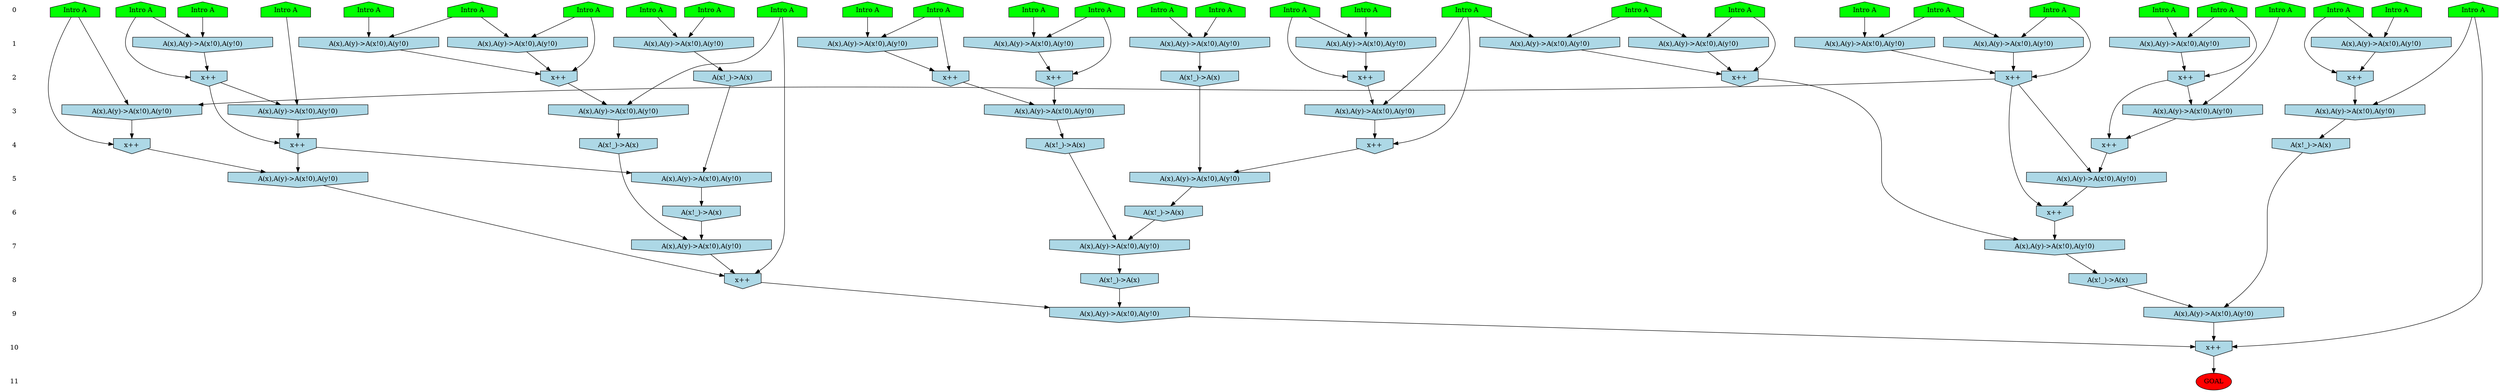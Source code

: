 /* Compression of 1 causal flows obtained in average at 2.800861E+00 t.u */
/* Compressed causal flows were: [883] */
digraph G{
 ranksep=.5 ; 
{ rank = same ; "0" [shape=plaintext] ; node_1 [label ="Intro A", shape=house, style=filled, fillcolor=green] ;
node_2 [label ="Intro A", shape=house, style=filled, fillcolor=green] ;
node_3 [label ="Intro A", shape=house, style=filled, fillcolor=green] ;
node_4 [label ="Intro A", shape=house, style=filled, fillcolor=green] ;
node_5 [label ="Intro A", shape=house, style=filled, fillcolor=green] ;
node_6 [label ="Intro A", shape=house, style=filled, fillcolor=green] ;
node_7 [label ="Intro A", shape=house, style=filled, fillcolor=green] ;
node_8 [label ="Intro A", shape=house, style=filled, fillcolor=green] ;
node_9 [label ="Intro A", shape=house, style=filled, fillcolor=green] ;
node_10 [label ="Intro A", shape=house, style=filled, fillcolor=green] ;
node_11 [label ="Intro A", shape=house, style=filled, fillcolor=green] ;
node_12 [label ="Intro A", shape=house, style=filled, fillcolor=green] ;
node_13 [label ="Intro A", shape=house, style=filled, fillcolor=green] ;
node_14 [label ="Intro A", shape=house, style=filled, fillcolor=green] ;
node_15 [label ="Intro A", shape=house, style=filled, fillcolor=green] ;
node_16 [label ="Intro A", shape=house, style=filled, fillcolor=green] ;
node_17 [label ="Intro A", shape=house, style=filled, fillcolor=green] ;
node_18 [label ="Intro A", shape=house, style=filled, fillcolor=green] ;
node_19 [label ="Intro A", shape=house, style=filled, fillcolor=green] ;
node_20 [label ="Intro A", shape=house, style=filled, fillcolor=green] ;
node_21 [label ="Intro A", shape=house, style=filled, fillcolor=green] ;
node_22 [label ="Intro A", shape=house, style=filled, fillcolor=green] ;
node_23 [label ="Intro A", shape=house, style=filled, fillcolor=green] ;
node_24 [label ="Intro A", shape=house, style=filled, fillcolor=green] ;
node_25 [label ="Intro A", shape=house, style=filled, fillcolor=green] ;
node_26 [label ="Intro A", shape=house, style=filled, fillcolor=green] ;
node_27 [label ="Intro A", shape=house, style=filled, fillcolor=green] ;
node_28 [label ="Intro A", shape=house, style=filled, fillcolor=green] ;
node_29 [label ="Intro A", shape=house, style=filled, fillcolor=green] ;
node_30 [label ="Intro A", shape=house, style=filled, fillcolor=green] ;
}
{ rank = same ; "1" [shape=plaintext] ; node_31 [label="A(x),A(y)->A(x!0),A(y!0)", shape=invhouse, style=filled, fillcolor = lightblue] ;
node_32 [label="A(x),A(y)->A(x!0),A(y!0)", shape=invhouse, style=filled, fillcolor = lightblue] ;
node_33 [label="A(x),A(y)->A(x!0),A(y!0)", shape=invhouse, style=filled, fillcolor = lightblue] ;
node_34 [label="A(x),A(y)->A(x!0),A(y!0)", shape=invhouse, style=filled, fillcolor = lightblue] ;
node_35 [label="A(x),A(y)->A(x!0),A(y!0)", shape=invhouse, style=filled, fillcolor = lightblue] ;
node_36 [label="A(x),A(y)->A(x!0),A(y!0)", shape=invhouse, style=filled, fillcolor = lightblue] ;
node_37 [label="A(x),A(y)->A(x!0),A(y!0)", shape=invhouse, style=filled, fillcolor = lightblue] ;
node_39 [label="A(x),A(y)->A(x!0),A(y!0)", shape=invhouse, style=filled, fillcolor = lightblue] ;
node_42 [label="A(x),A(y)->A(x!0),A(y!0)", shape=invhouse, style=filled, fillcolor = lightblue] ;
node_44 [label="A(x),A(y)->A(x!0),A(y!0)", shape=invhouse, style=filled, fillcolor = lightblue] ;
node_45 [label="A(x),A(y)->A(x!0),A(y!0)", shape=invhouse, style=filled, fillcolor = lightblue] ;
node_51 [label="A(x),A(y)->A(x!0),A(y!0)", shape=invhouse, style=filled, fillcolor = lightblue] ;
node_52 [label="A(x),A(y)->A(x!0),A(y!0)", shape=invhouse, style=filled, fillcolor = lightblue] ;
node_55 [label="A(x),A(y)->A(x!0),A(y!0)", shape=invhouse, style=filled, fillcolor = lightblue] ;
}
{ rank = same ; "2" [shape=plaintext] ; node_38 [label="x++", shape=invhouse, style=filled, fillcolor = lightblue] ;
node_40 [label="x++", shape=invhouse, style=filled, fillcolor = lightblue] ;
node_41 [label="A(x!_)->A(x)", shape=invhouse, style=filled, fillcolor = lightblue] ;
node_43 [label="x++", shape=invhouse, style=filled, fillcolor = lightblue] ;
node_49 [label="x++", shape=invhouse, style=filled, fillcolor = lightblue] ;
node_50 [label="x++", shape=invhouse, style=filled, fillcolor = lightblue] ;
node_53 [label="x++", shape=invhouse, style=filled, fillcolor = lightblue] ;
node_54 [label="x++", shape=invhouse, style=filled, fillcolor = lightblue] ;
node_56 [label="x++", shape=invhouse, style=filled, fillcolor = lightblue] ;
node_61 [label="x++", shape=invhouse, style=filled, fillcolor = lightblue] ;
node_64 [label="A(x!_)->A(x)", shape=invhouse, style=filled, fillcolor = lightblue] ;
}
{ rank = same ; "3" [shape=plaintext] ; node_46 [label="A(x),A(y)->A(x!0),A(y!0)", shape=invhouse, style=filled, fillcolor = lightblue] ;
node_47 [label="A(x),A(y)->A(x!0),A(y!0)", shape=invhouse, style=filled, fillcolor = lightblue] ;
node_48 [label="A(x),A(y)->A(x!0),A(y!0)", shape=invhouse, style=filled, fillcolor = lightblue] ;
node_57 [label="A(x),A(y)->A(x!0),A(y!0)", shape=invhouse, style=filled, fillcolor = lightblue] ;
node_63 [label="A(x),A(y)->A(x!0),A(y!0)", shape=invhouse, style=filled, fillcolor = lightblue] ;
node_65 [label="A(x),A(y)->A(x!0),A(y!0)", shape=invhouse, style=filled, fillcolor = lightblue] ;
node_74 [label="A(x),A(y)->A(x!0),A(y!0)", shape=invhouse, style=filled, fillcolor = lightblue] ;
}
{ rank = same ; "4" [shape=plaintext] ; node_58 [label="x++", shape=invhouse, style=filled, fillcolor = lightblue] ;
node_59 [label="x++", shape=invhouse, style=filled, fillcolor = lightblue] ;
node_60 [label="x++", shape=invhouse, style=filled, fillcolor = lightblue] ;
node_68 [label="A(x!_)->A(x)", shape=invhouse, style=filled, fillcolor = lightblue] ;
node_69 [label="x++", shape=invhouse, style=filled, fillcolor = lightblue] ;
node_76 [label="A(x!_)->A(x)", shape=invhouse, style=filled, fillcolor = lightblue] ;
node_81 [label="A(x!_)->A(x)", shape=invhouse, style=filled, fillcolor = lightblue] ;
}
{ rank = same ; "5" [shape=plaintext] ; node_62 [label="A(x),A(y)->A(x!0),A(y!0)", shape=invhouse, style=filled, fillcolor = lightblue] ;
node_66 [label="A(x),A(y)->A(x!0),A(y!0)", shape=invhouse, style=filled, fillcolor = lightblue] ;
node_67 [label="A(x),A(y)->A(x!0),A(y!0)", shape=invhouse, style=filled, fillcolor = lightblue] ;
node_70 [label="A(x),A(y)->A(x!0),A(y!0)", shape=invhouse, style=filled, fillcolor = lightblue] ;
}
{ rank = same ; "6" [shape=plaintext] ; node_71 [label="A(x!_)->A(x)", shape=invhouse, style=filled, fillcolor = lightblue] ;
node_73 [label="A(x!_)->A(x)", shape=invhouse, style=filled, fillcolor = lightblue] ;
node_75 [label="x++", shape=invhouse, style=filled, fillcolor = lightblue] ;
}
{ rank = same ; "7" [shape=plaintext] ; node_72 [label="A(x),A(y)->A(x!0),A(y!0)", shape=invhouse, style=filled, fillcolor = lightblue] ;
node_77 [label="A(x),A(y)->A(x!0),A(y!0)", shape=invhouse, style=filled, fillcolor = lightblue] ;
node_79 [label="A(x),A(y)->A(x!0),A(y!0)", shape=invhouse, style=filled, fillcolor = lightblue] ;
}
{ rank = same ; "8" [shape=plaintext] ; node_78 [label="A(x!_)->A(x)", shape=invhouse, style=filled, fillcolor = lightblue] ;
node_80 [label="A(x!_)->A(x)", shape=invhouse, style=filled, fillcolor = lightblue] ;
node_82 [label="x++", shape=invhouse, style=filled, fillcolor = lightblue] ;
}
{ rank = same ; "9" [shape=plaintext] ; node_83 [label="A(x),A(y)->A(x!0),A(y!0)", shape=invhouse, style=filled, fillcolor = lightblue] ;
node_84 [label="A(x),A(y)->A(x!0),A(y!0)", shape=invhouse, style=filled, fillcolor = lightblue] ;
}
{ rank = same ; "10" [shape=plaintext] ; node_85 [label="x++", shape=invhouse, style=filled, fillcolor = lightblue] ;
}
{ rank = same ; "11" [shape=plaintext] ; node_86 [label ="GOAL", style=filled, fillcolor=red] ;
}
"0" -> "1" [style="invis"]; 
"1" -> "2" [style="invis"]; 
"2" -> "3" [style="invis"]; 
"3" -> "4" [style="invis"]; 
"4" -> "5" [style="invis"]; 
"5" -> "6" [style="invis"]; 
"6" -> "7" [style="invis"]; 
"7" -> "8" [style="invis"]; 
"8" -> "9" [style="invis"]; 
"9" -> "10" [style="invis"]; 
"10" -> "11" [style="invis"]; 
node_10 -> node_31
node_17 -> node_31
node_6 -> node_32
node_19 -> node_32
node_2 -> node_33
node_30 -> node_33
node_21 -> node_34
node_24 -> node_34
node_28 -> node_35
node_29 -> node_35
node_9 -> node_36
node_15 -> node_36
node_1 -> node_37
node_16 -> node_37
node_10 -> node_38
node_31 -> node_38
node_13 -> node_39
node_29 -> node_39
node_2 -> node_40
node_33 -> node_40
node_34 -> node_41
node_8 -> node_42
node_27 -> node_42
node_13 -> node_43
node_35 -> node_43
node_39 -> node_43
node_20 -> node_44
node_25 -> node_44
node_22 -> node_45
node_26 -> node_45
node_16 -> node_46
node_38 -> node_46
node_23 -> node_47
node_43 -> node_47
node_12 -> node_48
node_40 -> node_48
node_15 -> node_49
node_36 -> node_49
node_22 -> node_50
node_45 -> node_50
node_11 -> node_51
node_14 -> node_51
node_7 -> node_52
node_25 -> node_52
node_6 -> node_53
node_32 -> node_53
node_8 -> node_54
node_42 -> node_54
node_1 -> node_55
node_4 -> node_55
node_4 -> node_56
node_37 -> node_56
node_55 -> node_56
node_5 -> node_57
node_53 -> node_57
node_53 -> node_58
node_57 -> node_58
node_23 -> node_59
node_47 -> node_59
node_40 -> node_60
node_48 -> node_60
node_20 -> node_61
node_44 -> node_61
node_52 -> node_61
node_59 -> node_62
node_60 -> node_62
node_3 -> node_63
node_61 -> node_63
node_51 -> node_64
node_50 -> node_65
node_54 -> node_65
node_41 -> node_66
node_60 -> node_66
node_43 -> node_67
node_58 -> node_67
node_65 -> node_68
node_16 -> node_69
node_46 -> node_69
node_64 -> node_70
node_69 -> node_70
node_70 -> node_71
node_68 -> node_72
node_71 -> node_72
node_66 -> node_73
node_18 -> node_74
node_49 -> node_74
node_43 -> node_75
node_67 -> node_75
node_63 -> node_76
node_56 -> node_77
node_75 -> node_77
node_72 -> node_78
node_73 -> node_79
node_76 -> node_79
node_77 -> node_80
node_74 -> node_81
node_3 -> node_82
node_62 -> node_82
node_79 -> node_82
node_78 -> node_83
node_82 -> node_83
node_80 -> node_84
node_81 -> node_84
node_18 -> node_85
node_83 -> node_85
node_84 -> node_85
node_85 -> node_86
}
/*
 Dot generation time: 0.000690
*/